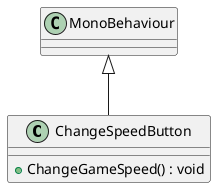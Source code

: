 @startuml
class ChangeSpeedButton {
    + ChangeGameSpeed() : void
}
MonoBehaviour <|-- ChangeSpeedButton
@enduml
